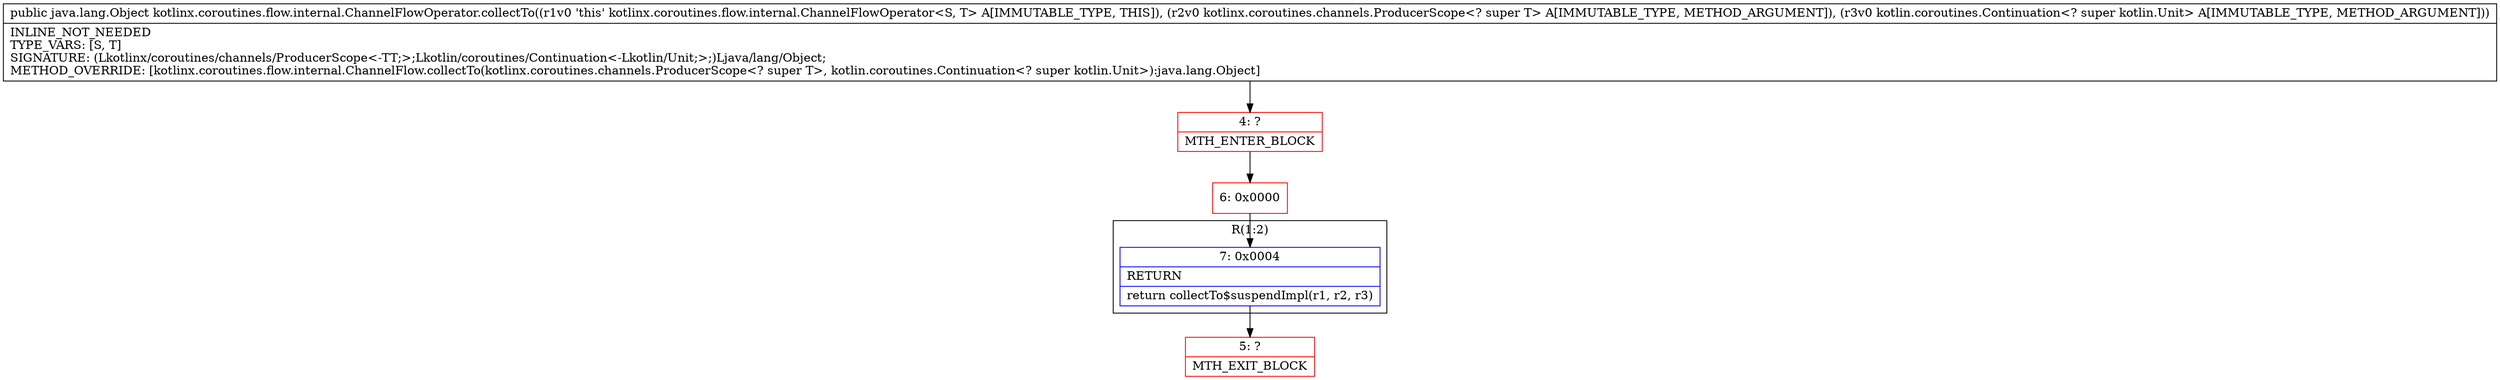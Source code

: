 digraph "CFG forkotlinx.coroutines.flow.internal.ChannelFlowOperator.collectTo(Lkotlinx\/coroutines\/channels\/ProducerScope;Lkotlin\/coroutines\/Continuation;)Ljava\/lang\/Object;" {
subgraph cluster_Region_1799770042 {
label = "R(1:2)";
node [shape=record,color=blue];
Node_7 [shape=record,label="{7\:\ 0x0004|RETURN\l|return collectTo$suspendImpl(r1, r2, r3)\l}"];
}
Node_4 [shape=record,color=red,label="{4\:\ ?|MTH_ENTER_BLOCK\l}"];
Node_6 [shape=record,color=red,label="{6\:\ 0x0000}"];
Node_5 [shape=record,color=red,label="{5\:\ ?|MTH_EXIT_BLOCK\l}"];
MethodNode[shape=record,label="{public java.lang.Object kotlinx.coroutines.flow.internal.ChannelFlowOperator.collectTo((r1v0 'this' kotlinx.coroutines.flow.internal.ChannelFlowOperator\<S, T\> A[IMMUTABLE_TYPE, THIS]), (r2v0 kotlinx.coroutines.channels.ProducerScope\<? super T\> A[IMMUTABLE_TYPE, METHOD_ARGUMENT]), (r3v0 kotlin.coroutines.Continuation\<? super kotlin.Unit\> A[IMMUTABLE_TYPE, METHOD_ARGUMENT]))  | INLINE_NOT_NEEDED\lTYPE_VARS: [S, T]\lSIGNATURE: (Lkotlinx\/coroutines\/channels\/ProducerScope\<\-TT;\>;Lkotlin\/coroutines\/Continuation\<\-Lkotlin\/Unit;\>;)Ljava\/lang\/Object;\lMETHOD_OVERRIDE: [kotlinx.coroutines.flow.internal.ChannelFlow.collectTo(kotlinx.coroutines.channels.ProducerScope\<? super T\>, kotlin.coroutines.Continuation\<? super kotlin.Unit\>):java.lang.Object]\l}"];
MethodNode -> Node_4;Node_7 -> Node_5;
Node_4 -> Node_6;
Node_6 -> Node_7;
}

